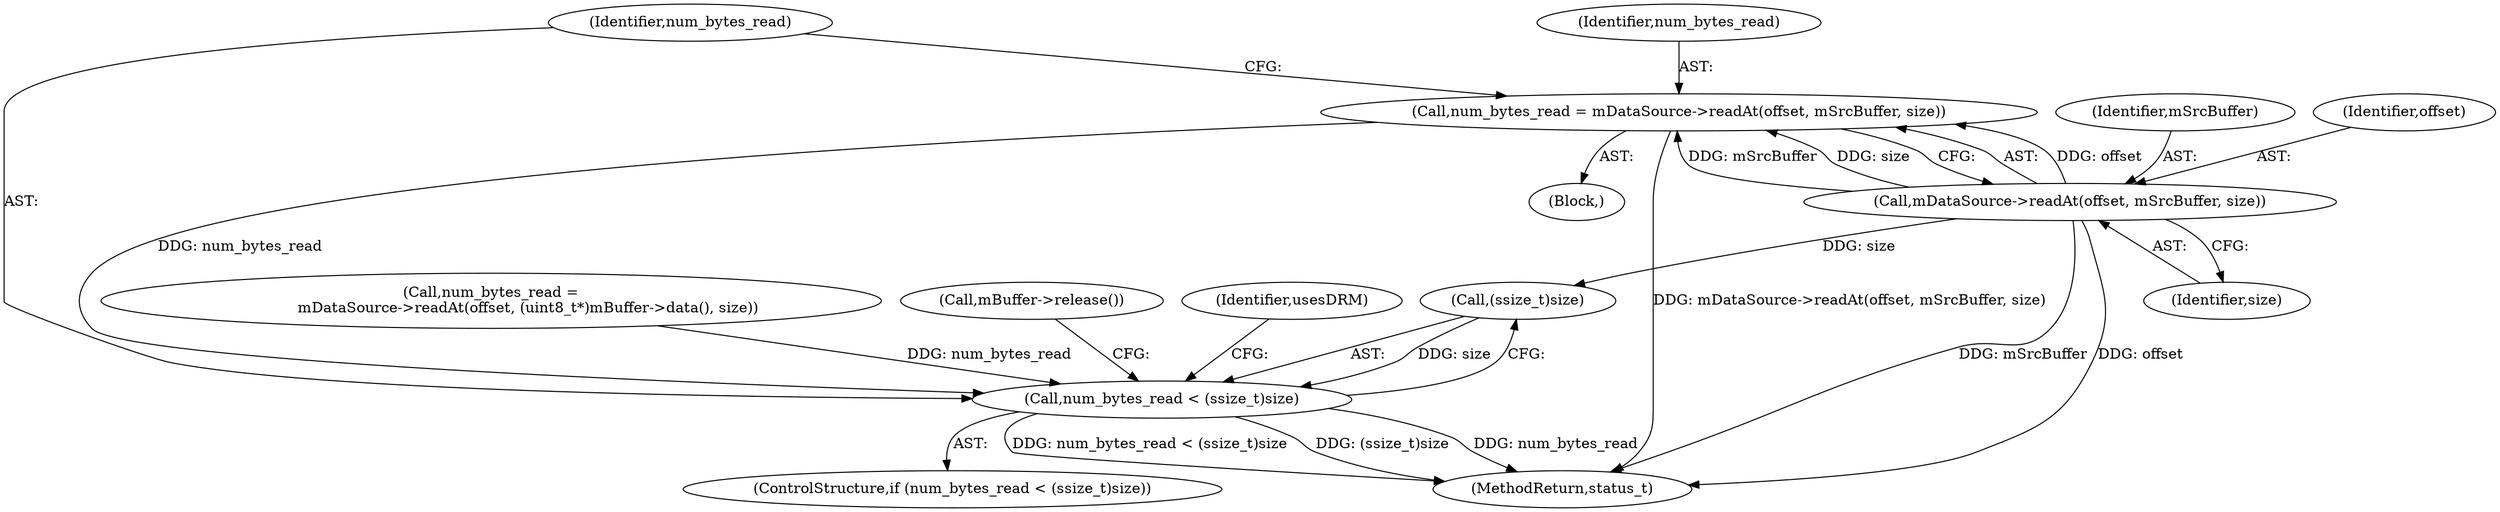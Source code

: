 digraph "0_Android_d48f0f145f8f0f4472bc0af668ac9a8bce44ba9b_0@API" {
"1000510" [label="(Call,num_bytes_read = mDataSource->readAt(offset, mSrcBuffer, size))"];
"1000512" [label="(Call,mDataSource->readAt(offset, mSrcBuffer, size))"];
"1000517" [label="(Call,num_bytes_read < (ssize_t)size)"];
"1000517" [label="(Call,num_bytes_read < (ssize_t)size)"];
"1000509" [label="(Block,)"];
"1000710" [label="(MethodReturn,status_t)"];
"1000513" [label="(Identifier,offset)"];
"1000523" [label="(Call,mBuffer->release())"];
"1000530" [label="(Identifier,usesDRM)"];
"1000515" [label="(Identifier,size)"];
"1000516" [label="(ControlStructure,if (num_bytes_read < (ssize_t)size))"];
"1000510" [label="(Call,num_bytes_read = mDataSource->readAt(offset, mSrcBuffer, size))"];
"1000512" [label="(Call,mDataSource->readAt(offset, mSrcBuffer, size))"];
"1000500" [label="(Call,num_bytes_read =\n                mDataSource->readAt(offset, (uint8_t*)mBuffer->data(), size))"];
"1000514" [label="(Identifier,mSrcBuffer)"];
"1000519" [label="(Call,(ssize_t)size)"];
"1000511" [label="(Identifier,num_bytes_read)"];
"1000518" [label="(Identifier,num_bytes_read)"];
"1000510" -> "1000509"  [label="AST: "];
"1000510" -> "1000512"  [label="CFG: "];
"1000511" -> "1000510"  [label="AST: "];
"1000512" -> "1000510"  [label="AST: "];
"1000518" -> "1000510"  [label="CFG: "];
"1000510" -> "1000710"  [label="DDG: mDataSource->readAt(offset, mSrcBuffer, size)"];
"1000512" -> "1000510"  [label="DDG: offset"];
"1000512" -> "1000510"  [label="DDG: mSrcBuffer"];
"1000512" -> "1000510"  [label="DDG: size"];
"1000510" -> "1000517"  [label="DDG: num_bytes_read"];
"1000512" -> "1000515"  [label="CFG: "];
"1000513" -> "1000512"  [label="AST: "];
"1000514" -> "1000512"  [label="AST: "];
"1000515" -> "1000512"  [label="AST: "];
"1000512" -> "1000710"  [label="DDG: offset"];
"1000512" -> "1000710"  [label="DDG: mSrcBuffer"];
"1000512" -> "1000519"  [label="DDG: size"];
"1000517" -> "1000516"  [label="AST: "];
"1000517" -> "1000519"  [label="CFG: "];
"1000518" -> "1000517"  [label="AST: "];
"1000519" -> "1000517"  [label="AST: "];
"1000523" -> "1000517"  [label="CFG: "];
"1000530" -> "1000517"  [label="CFG: "];
"1000517" -> "1000710"  [label="DDG: (ssize_t)size"];
"1000517" -> "1000710"  [label="DDG: num_bytes_read"];
"1000517" -> "1000710"  [label="DDG: num_bytes_read < (ssize_t)size"];
"1000500" -> "1000517"  [label="DDG: num_bytes_read"];
"1000519" -> "1000517"  [label="DDG: size"];
}

